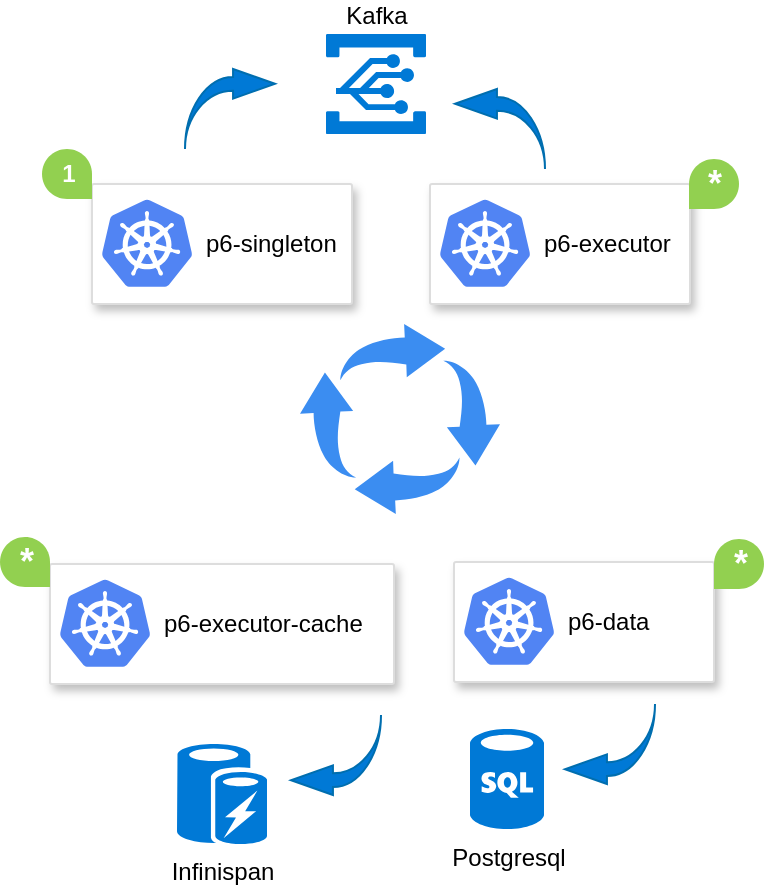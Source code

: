 <mxfile version="10.6.6" type="github"><diagram id="CyI9E9FNn-OCksgtm5Av" name="Page-1"><mxGraphModel dx="732" dy="610" grid="1" gridSize="10" guides="1" tooltips="1" connect="1" arrows="1" fold="1" page="1" pageScale="1" pageWidth="850" pageHeight="1100" math="0" shadow="0"><root><mxCell id="0"/><mxCell id="1" parent="0"/><mxCell id="cylthFQPJhmqJXMAL6ff-3" value="Infinispan&lt;br&gt;" style="shadow=0;dashed=0;html=1;strokeColor=none;fillColor=#0079D6;labelPosition=center;verticalLabelPosition=bottom;verticalAlign=top;align=center;shape=mxgraph.azure.azure_cache;" vertex="1" parent="1"><mxGeometry x="163.5" y="480" width="45" height="50" as="geometry"/></mxCell><mxCell id="cylthFQPJhmqJXMAL6ff-4" value="Postgresql&lt;br&gt;" style="shadow=0;dashed=0;html=1;strokeColor=none;fillColor=#0079D6;labelPosition=center;verticalLabelPosition=bottom;verticalAlign=top;align=center;shape=mxgraph.azure.sql_database;pointerEvents=1;" vertex="1" parent="1"><mxGeometry x="310" y="472.5" width="37" height="50" as="geometry"/></mxCell><mxCell id="cylthFQPJhmqJXMAL6ff-14" value="Kafka" style="shadow=0;dashed=0;html=1;strokeColor=none;labelPosition=center;verticalLabelPosition=top;verticalAlign=bottom;align=center;shape=mxgraph.mscae.cloud.event_grid;fillColor=#0079D6;pointerEvents=1;" vertex="1" parent="1"><mxGeometry x="238" y="125" width="50" height="50" as="geometry"/></mxCell><mxCell id="cylthFQPJhmqJXMAL6ff-18" value="" style="strokeColor=#dddddd;fillColor=#ffffff;shadow=1;strokeWidth=1;rounded=1;absoluteArcSize=1;arcSize=2;" vertex="1" parent="1"><mxGeometry x="302" y="389" width="130" height="60" as="geometry"/></mxCell><mxCell id="cylthFQPJhmqJXMAL6ff-19" value="&lt;font color=&quot;#000000&quot;&gt;p6-data&lt;/font&gt;" style="dashed=0;connectable=0;html=1;fillColor=#5184F3;strokeColor=none;shape=mxgraph.gcp2.kubernetes_logo;part=1;labelPosition=right;verticalLabelPosition=middle;align=left;verticalAlign=middle;spacingLeft=5;fontColor=#999999;fontSize=12;" vertex="1" parent="cylthFQPJhmqJXMAL6ff-18"><mxGeometry width="45" height="43.65" relative="1" as="geometry"><mxPoint x="5" y="7.675" as="offset"/></mxGeometry></mxCell><mxCell id="cylthFQPJhmqJXMAL6ff-22" value="" style="strokeColor=#dddddd;fillColor=#ffffff;shadow=1;strokeWidth=1;rounded=1;absoluteArcSize=1;arcSize=2;" vertex="1" parent="1"><mxGeometry x="100" y="390" width="172" height="60" as="geometry"/></mxCell><mxCell id="cylthFQPJhmqJXMAL6ff-23" value="&lt;font color=&quot;#000000&quot;&gt;p6-executor-cache&lt;/font&gt;" style="dashed=0;connectable=0;html=1;fillColor=#5184F3;strokeColor=none;shape=mxgraph.gcp2.kubernetes_logo;part=1;labelPosition=right;verticalLabelPosition=middle;align=left;verticalAlign=middle;spacingLeft=5;fontColor=#999999;fontSize=12;" vertex="1" parent="cylthFQPJhmqJXMAL6ff-22"><mxGeometry width="45" height="43.65" relative="1" as="geometry"><mxPoint x="5" y="7.675" as="offset"/></mxGeometry></mxCell><mxCell id="cylthFQPJhmqJXMAL6ff-34" value="" style="strokeColor=#dddddd;fillColor=#ffffff;shadow=1;strokeWidth=1;rounded=1;absoluteArcSize=1;arcSize=2;" vertex="1" parent="1"><mxGeometry x="290" y="200" width="130" height="60" as="geometry"/></mxCell><mxCell id="cylthFQPJhmqJXMAL6ff-35" value="&lt;font color=&quot;#000000&quot;&gt;p6-executor&lt;/font&gt;" style="dashed=0;connectable=0;html=1;fillColor=#5184F3;strokeColor=none;shape=mxgraph.gcp2.kubernetes_logo;part=1;labelPosition=right;verticalLabelPosition=middle;align=left;verticalAlign=middle;spacingLeft=5;fontColor=#999999;fontSize=12;" vertex="1" parent="cylthFQPJhmqJXMAL6ff-34"><mxGeometry width="45" height="43.65" relative="1" as="geometry"><mxPoint x="5" y="7.675" as="offset"/></mxGeometry></mxCell><mxCell id="cylthFQPJhmqJXMAL6ff-37" value="" style="html=1;aspect=fixed;strokeColor=none;shadow=0;align=center;verticalAlign=top;fillColor=#3B8DF1;shape=mxgraph.gcp2.arrows_system" vertex="1" parent="1"><mxGeometry x="225" y="270" width="100" height="95" as="geometry"/></mxCell><mxCell id="cylthFQPJhmqJXMAL6ff-39" value="" style="html=1;shadow=0;dashed=0;align=center;verticalAlign=middle;shape=mxgraph.arrows2.jumpInArrow;dy=3.45;dx=20.97;arrowHead=14.81;rotation=90;direction=south;fillColor=#0079D6;strokeColor=#006EAF;fontColor=#ffffff;" vertex="1" parent="1"><mxGeometry x="223" y="463" width="40" height="45" as="geometry"/></mxCell><mxCell id="cylthFQPJhmqJXMAL6ff-40" value="" style="html=1;shadow=0;dashed=0;align=center;verticalAlign=middle;shape=mxgraph.arrows2.jumpInArrow;dy=3.45;dx=20.97;arrowHead=14.81;rotation=90;direction=south;fillColor=#0079D6;strokeColor=#006EAF;fontColor=#ffffff;" vertex="1" parent="1"><mxGeometry x="360" y="457.5" width="40" height="45" as="geometry"/></mxCell><mxCell id="cylthFQPJhmqJXMAL6ff-41" value="" style="html=1;shadow=0;dashed=0;align=center;verticalAlign=middle;shape=mxgraph.arrows2.jumpInArrow;dy=3.45;dx=20.97;arrowHead=14.81;rotation=-90;direction=south;fillColor=#0079D6;strokeColor=#006EAF;fontColor=#ffffff;" vertex="1" parent="1"><mxGeometry x="170" y="140" width="40" height="45" as="geometry"/></mxCell><mxCell id="cylthFQPJhmqJXMAL6ff-42" value="" style="strokeColor=#dddddd;fillColor=#ffffff;shadow=1;strokeWidth=1;rounded=1;absoluteArcSize=1;arcSize=2;" vertex="1" parent="1"><mxGeometry x="121" y="200" width="130" height="60" as="geometry"/></mxCell><mxCell id="cylthFQPJhmqJXMAL6ff-43" value="&lt;font color=&quot;#000000&quot;&gt;p6-singleton&lt;/font&gt;" style="dashed=0;connectable=0;html=1;fillColor=#5184F3;strokeColor=none;shape=mxgraph.gcp2.kubernetes_logo;part=1;labelPosition=right;verticalLabelPosition=middle;align=left;verticalAlign=middle;spacingLeft=5;fontColor=#999999;fontSize=12;" vertex="1" parent="cylthFQPJhmqJXMAL6ff-42"><mxGeometry width="45" height="43.65" relative="1" as="geometry"><mxPoint x="5" y="7.675" as="offset"/></mxGeometry></mxCell><mxCell id="cylthFQPJhmqJXMAL6ff-44" value="" style="html=1;shadow=0;dashed=0;align=center;verticalAlign=middle;shape=mxgraph.arrows2.jumpInArrow;dy=3.45;dx=20.97;arrowHead=14.81;rotation=90;direction=south;fillColor=#0079D6;strokeColor=#006EAF;fontColor=#ffffff;flipH=1;" vertex="1" parent="1"><mxGeometry x="305" y="150" width="40" height="45" as="geometry"/></mxCell><mxCell id="cylthFQPJhmqJXMAL6ff-47" value="1" style="pointerEvents=1;shadow=0;dashed=0;html=1;strokeColor=none;labelPosition=center;verticalLabelPosition=middle;verticalAlign=middle;align=center;shape=mxgraph.mscae.general_symbols.num_label_rotate;fillColor=#92D050;fontSize=12;fontColor=#FFFFFF;align=center;spacing=0;fontStyle=1;" vertex="1" parent="1"><mxGeometry x="96" y="182.5" width="25" height="25" as="geometry"/></mxCell><mxCell id="cylthFQPJhmqJXMAL6ff-48" value="*" style="pointerEvents=1;shadow=0;dashed=0;html=1;strokeColor=none;labelPosition=center;verticalLabelPosition=middle;verticalAlign=middle;align=center;shape=mxgraph.mscae.general_symbols.num_label_rotate;fillColor=#92D050;fontSize=18;fontColor=#FFFFFF;align=center;spacing=0;fontStyle=1;" vertex="1" parent="1"><mxGeometry x="75" y="376.5" width="25" height="25" as="geometry"/></mxCell><mxCell id="cylthFQPJhmqJXMAL6ff-49" value="*" style="pointerEvents=1;shadow=0;dashed=0;html=1;strokeColor=none;labelPosition=center;verticalLabelPosition=middle;verticalAlign=middle;align=center;shape=mxgraph.mscae.general_symbols.num_label_rotate;fillColor=#92D050;fontSize=18;fontColor=#FFFFFF;align=center;spacing=0;fontStyle=1;flipH=1;" vertex="1" parent="1"><mxGeometry x="432" y="377.5" width="25" height="25" as="geometry"/></mxCell><mxCell id="cylthFQPJhmqJXMAL6ff-50" value="*" style="pointerEvents=1;shadow=0;dashed=0;html=1;strokeColor=none;labelPosition=center;verticalLabelPosition=middle;verticalAlign=middle;align=center;shape=mxgraph.mscae.general_symbols.num_label_rotate;fillColor=#92D050;fontSize=18;fontColor=#FFFFFF;align=center;spacing=0;fontStyle=1;flipH=1;" vertex="1" parent="1"><mxGeometry x="419.5" y="187.5" width="25" height="25" as="geometry"/></mxCell></root></mxGraphModel></diagram></mxfile>
